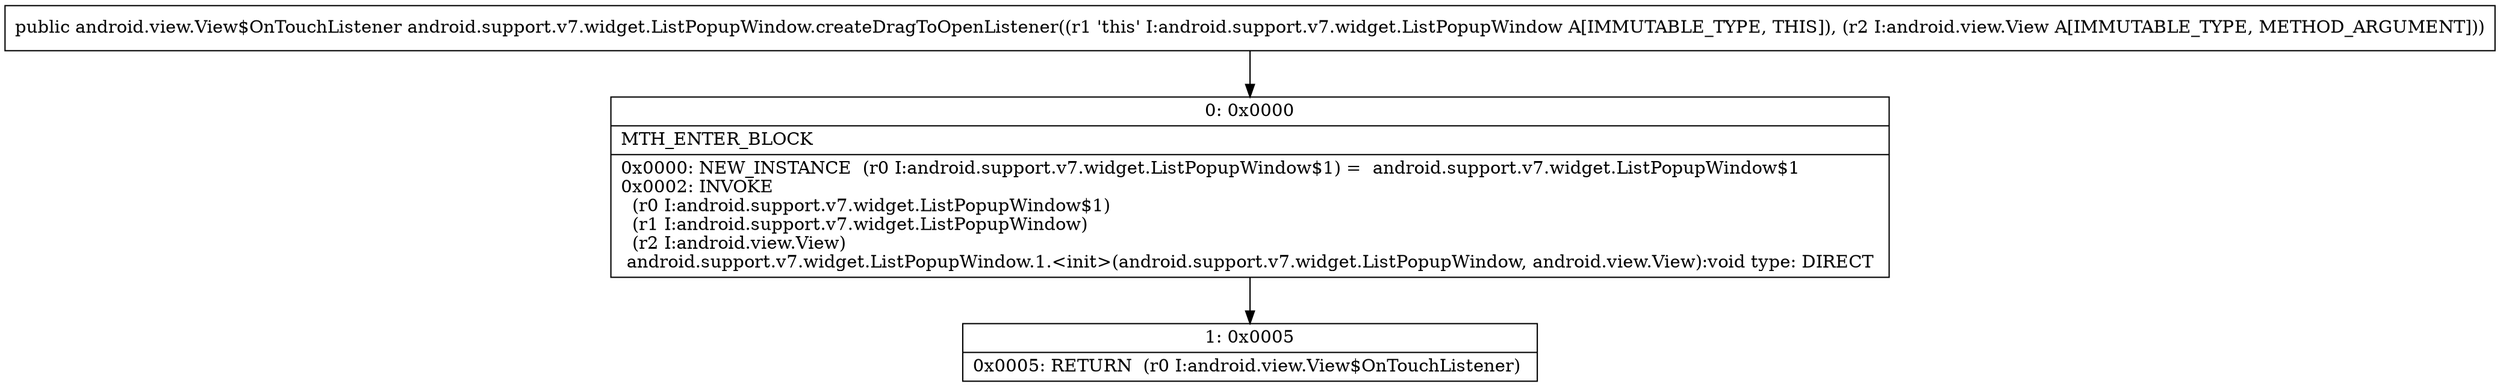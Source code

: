 digraph "CFG forandroid.support.v7.widget.ListPopupWindow.createDragToOpenListener(Landroid\/view\/View;)Landroid\/view\/View$OnTouchListener;" {
Node_0 [shape=record,label="{0\:\ 0x0000|MTH_ENTER_BLOCK\l|0x0000: NEW_INSTANCE  (r0 I:android.support.v7.widget.ListPopupWindow$1) =  android.support.v7.widget.ListPopupWindow$1 \l0x0002: INVOKE  \l  (r0 I:android.support.v7.widget.ListPopupWindow$1)\l  (r1 I:android.support.v7.widget.ListPopupWindow)\l  (r2 I:android.view.View)\l android.support.v7.widget.ListPopupWindow.1.\<init\>(android.support.v7.widget.ListPopupWindow, android.view.View):void type: DIRECT \l}"];
Node_1 [shape=record,label="{1\:\ 0x0005|0x0005: RETURN  (r0 I:android.view.View$OnTouchListener) \l}"];
MethodNode[shape=record,label="{public android.view.View$OnTouchListener android.support.v7.widget.ListPopupWindow.createDragToOpenListener((r1 'this' I:android.support.v7.widget.ListPopupWindow A[IMMUTABLE_TYPE, THIS]), (r2 I:android.view.View A[IMMUTABLE_TYPE, METHOD_ARGUMENT])) }"];
MethodNode -> Node_0;
Node_0 -> Node_1;
}

